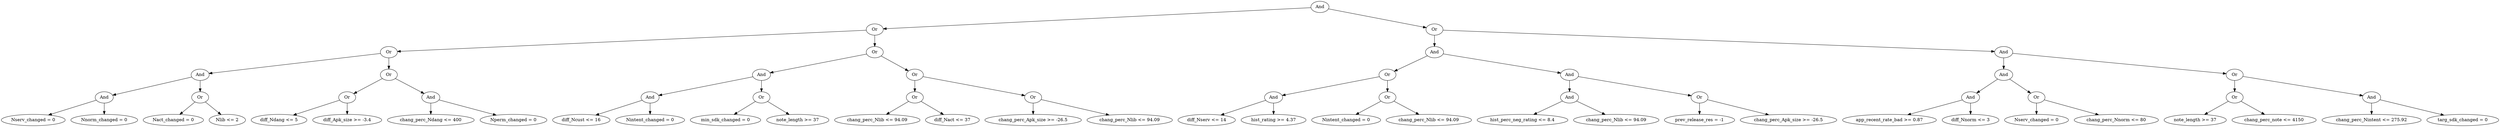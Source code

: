 digraph G {
	graph [bb="0,0,6481.2,396",
		dpi=78
	];
	node [label="\N"];
	1	 [height=0.5,
		label=And,
		pos="3165.9,378",
		width=0.75];
	2	 [height=0.5,
		label=Or,
		pos="2280.9,306",
		width=0.75];
	1 -> 2	 [pos="e,2307.7,309.12 3138.9,374.87 3011,364.75 2465.8,321.63 2318,309.93"];
	3	 [height=0.5,
		label=Or,
		pos="3851.9,306",
		width=0.75];
	1 -> 3	 [pos="e,3825.1,309.73 3192.4,374.3 3298.4,363.48 3692.3,323.28 3815.1,310.75"];
	4	 [height=0.5,
		label=Or,
		pos="1018.9,234",
		width=0.75];
	2 -> 4	 [pos="e,1045.9,236.5 2254,303.51 2091.6,294.5 1244.5,247.52 1056.1,237.06"];
	5	 [height=0.5,
		label=Or,
		pos="2280.9,234",
		width=0.75];
	2 -> 5	 [pos="e,2280.9,252.1 2280.9,287.7 2280.9,279.98 2280.9,270.71 2280.9,262.11"];
	8	 [height=0.5,
		label=And,
		pos="519.89,162",
		width=0.75];
	4 -> 8	 [pos="e,546.06,166.67 992.77,229.34 909.75,217.69 651.83,181.51 556.12,168.08"];
	9	 [height=0.5,
		label=Or,
		pos="1018.9,162",
		width=0.75];
	4 -> 9	 [pos="e,1018.9,180.1 1018.9,215.7 1018.9,207.98 1018.9,198.71 1018.9,190.11"];
	16	 [height=0.5,
		label=And,
		pos="267.89,90",
		width=0.75];
	8 -> 16	 [pos="e,292.61,97.867 495.27,154.16 450.11,141.61 353.92,114.9 302.31,100.56"];
	17	 [height=0.5,
		label=Or,
		pos="519.89,90",
		width=0.75];
	8 -> 17	 [pos="e,519.89,108.1 519.89,143.7 519.89,135.98 519.89,126.71 519.89,118.11"];
	32	 [height=0.5,
		label="Nserv_changed = 0",
		pos="81.893,18",
		width=2.2748];
	16 -> 32	 [pos="e,121.32,33.839 244.71,80.276 216.37,69.611 167.65,51.275 130.87,37.433"];
	33	 [height=0.5,
		label="Nnorm_changed = 0",
		pos="267.89,18",
		width=2.3831];
	16 -> 33	 [pos="e,267.89,36.104 267.89,71.697 267.89,63.983 267.89,54.712 267.89,46.112"];
	34	 [height=0.5,
		label="Nact_changed = 0",
		pos="448.89,18",
		width=2.1484];
	17 -> 34	 [pos="e,465.83,35.699 505.18,74.496 495.96,65.409 483.86,53.475 473.24,43.004"];
	35	 [height=0.5,
		label="Nlib <= 2",
		pos="589.89,18",
		width=1.2818];
	17 -> 35	 [pos="e,573.94,34.95 534.4,74.496 543.77,65.125 556.16,52.728 566.86,42.028"];
	18	 [height=0.5,
		label=Or,
		pos="907.89,90",
		width=0.75];
	9 -> 18	 [pos="e,927.1,103.11 999.81,148.97 982.18,137.85 955.77,121.19 935.78,108.58"];
	19	 [height=0.5,
		label=And,
		pos="1128.9,90",
		width=0.75];
	9 -> 19	 [pos="e,1110,103.05 1038.1,148.81 1055.6,137.67 1081.7,121.06 1101.4,108.5"];
	36	 [height=0.5,
		label="diff_Ndang <= 5",
		pos="725.89,18",
		width=2.004];
	18 -> 36	 [pos="e,763.62,33.509 884.84,80.134 856.95,69.407 809.28,51.07 773.4,37.271"];
	37	 [height=0.5,
		label="diff_Apk_size >= -3.4",
		pos="907.89,18",
		width=2.5637];
	18 -> 37	 [pos="e,907.89,36.104 907.89,71.697 907.89,63.983 907.89,54.712 907.89,46.112"];
	38	 [height=0.5,
		label="chang_perc_Ndang <= 400",
		pos="1128.9,18",
		width=3.0692];
	19 -> 38	 [pos="e,1128.9,36.104 1128.9,71.697 1128.9,63.983 1128.9,54.712 1128.9,46.112"];
	39	 [height=0.5,
		label="Nperm_changed = 0",
		pos="1342.9,18",
		width=2.3651];
	19 -> 39	 [pos="e,1298.6,33.482 1152.6,81.241 1185.3,70.552 1245.1,50.991 1289,36.642"];
	10	 [height=0.5,
		label=And,
		pos="1987.9,162",
		width=0.75];
	5 -> 10	 [pos="e,2012.8,168.95 2255.9,227.03 2203.6,214.53 2082.4,185.57 2022.5,171.28"];
	11	 [height=0.5,
		label=Or,
		pos="2383.9,162",
		width=0.75];
	5 -> 11	 [pos="e,2365.6,175.41 2299.3,220.49 2315.4,209.54 2339,193.49 2357.2,181.14"];
	20	 [height=0.5,
		label=And,
		pos="1698.9,90",
		width=0.75];
	10 -> 20	 [pos="e,1723.8,97.039 1963,154.97 1911.5,142.49 1793,113.79 1733.8,99.458"];
	21	 [height=0.5,
		label=Or,
		pos="1987.9,90",
		width=0.75];
	10 -> 21	 [pos="e,1987.9,108.1 1987.9,143.7 1987.9,135.98 1987.9,126.71 1987.9,118.11"];
	40	 [height=0.5,
		label="diff_Ncust <= 16",
		pos="1519.9,18",
		width=2.0582];
	20 -> 40	 [pos="e,1557.3,33.641 1676.2,80.134 1648.9,69.441 1602.2,51.185 1566.9,37.4"];
	41	 [height=0.5,
		label="Nintent_changed = 0",
		pos="1698.9,18",
		width=2.4012];
	20 -> 41	 [pos="e,1698.9,36.104 1698.9,71.697 1698.9,63.983 1698.9,54.712 1698.9,46.112"];
	42	 [height=0.5,
		label="min_sdk_changed = 0",
		pos="1894.9,18",
		width=2.5456];
	21 -> 42	 [pos="e,1916.9,35.567 1970.4,75.834 1957.6,66.21 1940,52.919 1924.9,41.61"];
	43	 [height=0.5,
		label="note_length >= 37",
		pos="2081.9,18",
		width=2.1484];
	21 -> 43	 [pos="e,2060,35.311 2005.6,75.834 2018.6,66.143 2036.6,52.734 2051.8,41.375"];
	22	 [height=0.5,
		label=Or,
		pos="2383.9,90",
		width=0.75];
	11 -> 22	 [pos="e,2383.9,108.1 2383.9,143.7 2383.9,135.98 2383.9,126.71 2383.9,118.11"];
	23	 [height=0.5,
		label=Or,
		pos="2695.9,90",
		width=0.75];
	11 -> 23	 [pos="e,2670.4,96.722 2409.2,155.33 2464.5,142.91 2596.7,113.25 2660.4,98.959"];
	44	 [height=0.5,
		label="chang_perc_Nlib <= 94.09",
		pos="2285.9,18",
		width=3.015];
	22 -> 44	 [pos="e,2309.3,35.722 2365.9,76.161 2352.5,66.57 2333.8,53.207 2317.8,41.813"];
	45	 [height=0.5,
		label="diff_Nact <= 37",
		pos="2481.9,18",
		width=1.9318];
	22 -> 45	 [pos="e,2459.2,35.208 2401.9,76.161 2415.6,66.347 2434.9,52.583 2451.1,41.021"];
	46	 [height=0.5,
		label="chang_perc_Apk_size >= -26.5",
		pos="2695.9,18",
		width=3.5025];
	23 -> 46	 [pos="e,2695.9,36.104 2695.9,71.697 2695.9,63.983 2695.9,54.712 2695.9,46.112"];
	47	 [height=0.5,
		label="chang_perc_Nlib <= 94.09",
		pos="2948.9,18",
		width=3.015];
	23 -> 47	 [pos="e,2895.5,33.785 2720.6,82.161 2758.5,71.668 2832.3,51.261 2885.7,36.477"];
	6	 [height=0.5,
		label=And,
		pos="3851.9,234",
		width=0.75];
	3 -> 6	 [pos="e,3851.9,252.1 3851.9,287.7 3851.9,279.98 3851.9,270.71 3851.9,262.11"];
	7	 [height=0.5,
		label=And,
		pos="5205.9,234",
		width=0.75];
	3 -> 7	 [pos="e,5179.1,236.39 3878.9,303.6 4049.2,294.8 4972.1,247.09 5168.9,236.91"];
	12	 [height=0.5,
		label=Or,
		pos="3611.9,162",
		width=0.75];
	6 -> 12	 [pos="e,3636.3,170.12 3827.6,225.9 3784.6,213.38 3695.3,187.32 3646.1,172.99"];
	13	 [height=0.5,
		label=And,
		pos="4077.9,162",
		width=0.75];
	6 -> 13	 [pos="e,4053.9,170.44 3876.1,225.51 3916.5,212.98 3998,187.76 4044.1,173.48"];
	24	 [height=0.5,
		label=And,
		pos="3320.9,90",
		width=0.75];
	12 -> 24	 [pos="e,3346,97.039 3586.8,154.97 3534.9,142.49 3415.6,113.79 3356.1,99.458"];
	25	 [height=0.5,
		label=Or,
		pos="3611.9,90",
		width=0.75];
	12 -> 25	 [pos="e,3611.9,108.1 3611.9,143.7 3611.9,135.98 3611.9,126.71 3611.9,118.11"];
	48	 [height=0.5,
		label="diff_Nserv <= 14",
		pos="3149.9,18",
		width=2.0582];
	24 -> 48	 [pos="e,3186,33.776 3298.5,79.849 3272.5,69.19 3228.8,51.305 3195.5,37.676"];
	49	 [height=0.5,
		label="hist_rating >= 4.37",
		pos="3320.9,18",
		width=2.2026];
	24 -> 49	 [pos="e,3320.9,36.104 3320.9,71.697 3320.9,63.983 3320.9,54.712 3320.9,46.112"];
	50	 [height=0.5,
		label="Nintent_changed = 0",
		pos="3504.9,18",
		width=2.4012];
	25 -> 50	 [pos="e,3529.7,35.252 3593.3,76.807 3578.1,66.91 3556.4,52.704 3538.3,40.852"];
	51	 [height=0.5,
		label="chang_perc_Nlib <= 94.09",
		pos="3717.9,18",
		width=3.015];
	25 -> 51	 [pos="e,3692.5,35.772 3630.4,76.807 3645.1,67.045 3666.3,53.09 3684.1,41.337"];
	26	 [height=0.5,
		label=And,
		pos="4077.9,90",
		width=0.75];
	13 -> 26	 [pos="e,4077.9,108.1 4077.9,143.7 4077.9,135.98 4077.9,126.71 4077.9,118.11"];
	27	 [height=0.5,
		label=Or,
		pos="4413.9,90",
		width=0.75];
	13 -> 27	 [pos="e,4388.4,96.311 4103.4,155.68 4162.9,143.3 4310.6,112.53 4378.6,98.357"];
	52	 [height=0.5,
		label="hist_perc_neg_rating <= 8.4",
		pos="3957.9,18",
		width=3.1594];
	26 -> 52	 [pos="e,3986.3,35.553 4058.1,77.441 4041,67.496 4016,52.878 3995.2,40.75"];
	53	 [height=0.5,
		label="chang_perc_Nlib <= 94.09",
		pos="4197.9,18",
		width=3.015];
	26 -> 53	 [pos="e,4169.5,35.553 4097.7,77.441 4114.8,67.496 4139.8,52.878 4160.6,40.75"];
	54	 [height=0.5,
		label="prev_release_res = -1",
		pos="4413.9,18",
		width=2.4734];
	27 -> 54	 [pos="e,4413.9,36.104 4413.9,71.697 4413.9,63.983 4413.9,54.712 4413.9,46.112"];
	55	 [height=0.5,
		label="chang_perc_Apk_size >= -26.5",
		pos="4646.9,18",
		width=3.5025];
	27 -> 55	 [pos="e,4595.1,34.562 4438,81.772 4472.4,71.413 4537.1,51.994 4585.4,37.486"];
	14	 [height=0.5,
		label=And,
		pos="5205.9,162",
		width=0.75];
	7 -> 14	 [pos="e,5205.9,180.1 5205.9,215.7 5205.9,207.98 5205.9,198.71 5205.9,190.11"];
	15	 [height=0.5,
		label=Or,
		pos="5804.9,162",
		width=0.75];
	7 -> 15	 [pos="e,5778.3,166.1 5232.4,229.9 5328.4,218.69 5657.7,180.2 5768.3,167.27"];
	28	 [height=0.5,
		label=And,
		pos="5119.9,90",
		width=0.75];
	14 -> 28	 [pos="e,5136.4,104.46 5189.3,147.5 5176.6,137.14 5158.8,122.67 5144.4,110.97"];
	29	 [height=0.5,
		label=Or,
		pos="5292.9,90",
		width=0.75];
	14 -> 29	 [pos="e,5276.2,104.46 5222.7,147.5 5235.5,137.14 5253.5,122.67 5268.1,110.97"];
	56	 [height=0.5,
		label="app_recent_rate_bad >= 0.87",
		pos="4909.9,18",
		width=3.3039];
	28 -> 56	 [pos="e,4956.8,34.643 5096.2,81.106 5065,70.69 5009,52.022 4966.5,37.864"];
	57	 [height=0.5,
		label="diff_Nnorm <= 3",
		pos="5119.9,18",
		width=2.0401];
	28 -> 57	 [pos="e,5119.9,36.104 5119.9,71.697 5119.9,63.983 5119.9,54.712 5119.9,46.112"];
	58	 [height=0.5,
		label="Nserv_changed = 0",
		pos="5292.9,18",
		width=2.2748];
	29 -> 58	 [pos="e,5292.9,36.104 5292.9,71.697 5292.9,63.983 5292.9,54.712 5292.9,46.112"];
	59	 [height=0.5,
		label="chang_perc_Nnorm <= 80",
		pos="5500.9,18",
		width=2.997];
	29 -> 59	 [pos="e,5455,34.439 5316.8,80.97 5347.9,70.475 5403.5,51.772 5445.5,37.65"];
	30	 [height=0.5,
		label=Or,
		pos="5804.9,90",
		width=0.75];
	15 -> 30	 [pos="e,5804.9,108.1 5804.9,143.7 5804.9,135.98 5804.9,126.71 5804.9,118.11"];
	31	 [height=0.5,
		label=And,
		pos="6154.9,90",
		width=0.75];
	15 -> 31	 [pos="e,6129.1,96.166 5830.3,155.91 5891.7,143.64 6047.9,112.4 6118.8,98.212"];
	60	 [height=0.5,
		label="note_length >= 37",
		pos="5703.9,18",
		width=2.1484];
	30 -> 60	 [pos="e,5727.5,35.359 5786.8,76.485 5772.7,66.707 5752.8,52.868 5736,41.219"];
	61	 [height=0.5,
		label="chang_perc_note <= 4150",
		pos="5905.9,18",
		width=2.9608];
	30 -> 61	 [pos="e,5881.9,35.618 5822.9,76.485 5837,66.774 5856.8,53.057 5873.5,41.458"];
	62	 [height=0.5,
		label="chang_perc_Nintent <= 275.92",
		pos="6154.9,18",
		width=3.4483];
	31 -> 62	 [pos="e,6154.9,36.104 6154.9,71.697 6154.9,63.983 6154.9,54.712 6154.9,46.112"];
	63	 [height=0.5,
		label="targ_sdk_changed = 0",
		pos="6388.9,18",
		width=2.5637];
	31 -> 63	 [pos="e,6340.6,33.461 6179.1,81.772 6214.6,71.151 6281.9,51.008 6330.7,36.397"];
}
